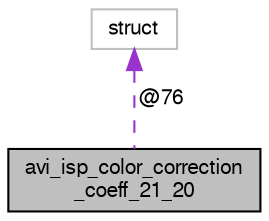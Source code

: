 digraph "avi_isp_color_correction_coeff_21_20"
{
  edge [fontname="FreeSans",fontsize="10",labelfontname="FreeSans",labelfontsize="10"];
  node [fontname="FreeSans",fontsize="10",shape=record];
  Node1 [label="avi_isp_color_correction\l_coeff_21_20",height=0.2,width=0.4,color="black", fillcolor="grey75", style="filled", fontcolor="black"];
  Node2 -> Node1 [dir="back",color="darkorchid3",fontsize="10",style="dashed",label=" @76" ,fontname="FreeSans"];
  Node2 [label="struct",height=0.2,width=0.4,color="grey75", fillcolor="white", style="filled"];
}
